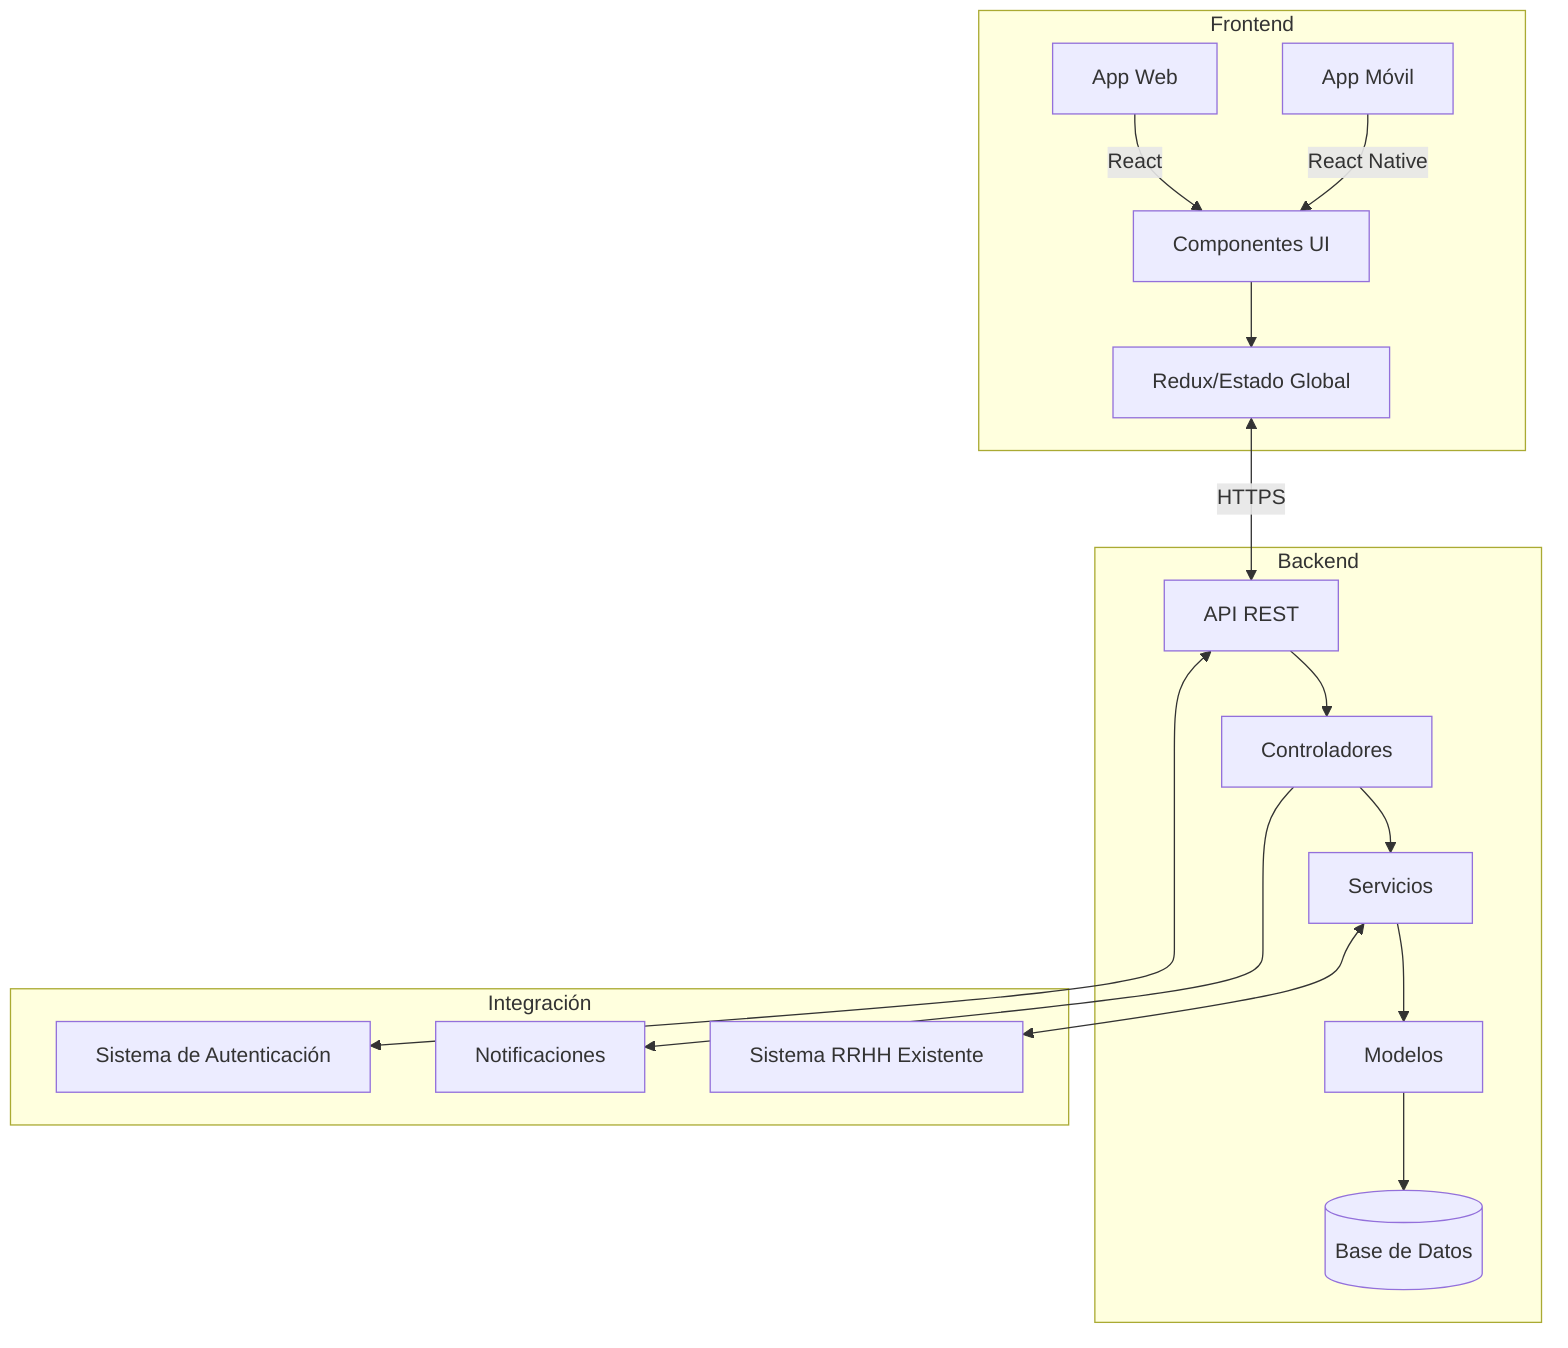 flowchart TD
    subgraph "Frontend"
        A[App Web] --> |React| B[Componentes UI]
        C[App Móvil] --> |React Native| B
        B --> D[Redux/Estado Global]
    end

    subgraph "Backend"
        E[API REST] --> F[Controladores]
        F --> G[Servicios]
        G --> H[Modelos]
        H --> I[(Base de Datos)]
    end

    subgraph "Integración"
        J[Sistema de Autenticación]
        K[Sistema RRHH Existente]
        L[Notificaciones]
    end

    D <--> |HTTPS| E
    E <--> J
    G <--> K
    F --> L